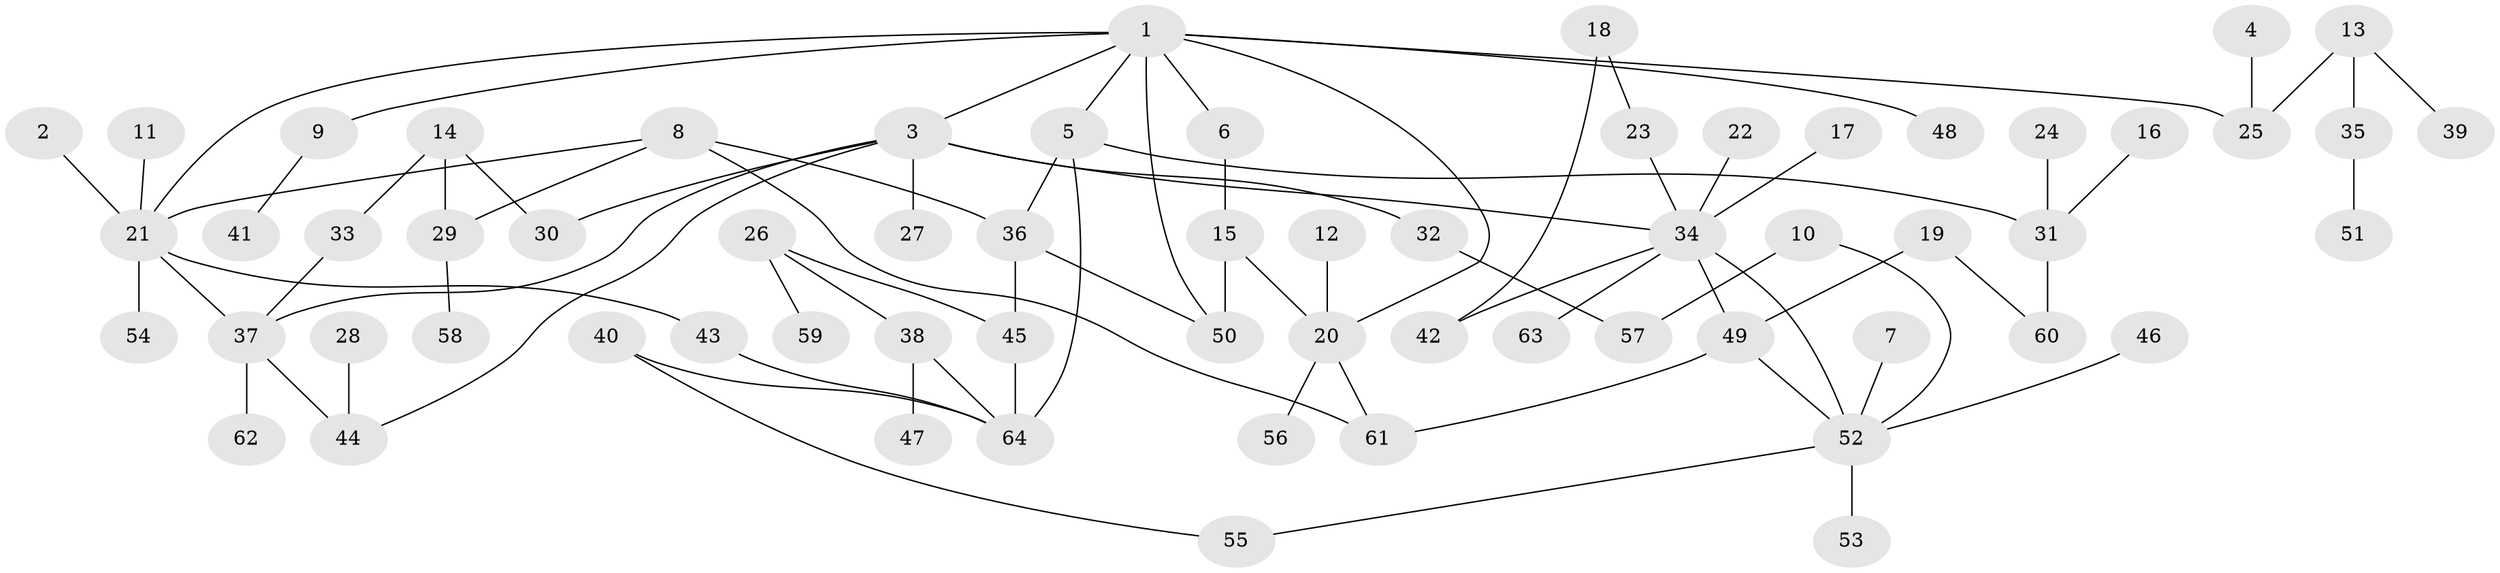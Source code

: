 // original degree distribution, {6: 0.015625, 5: 0.0546875, 7: 0.0078125, 3: 0.1953125, 1: 0.3515625, 8: 0.0078125, 2: 0.3046875, 4: 0.0625}
// Generated by graph-tools (version 1.1) at 2025/49/03/09/25 03:49:15]
// undirected, 64 vertices, 81 edges
graph export_dot {
graph [start="1"]
  node [color=gray90,style=filled];
  1;
  2;
  3;
  4;
  5;
  6;
  7;
  8;
  9;
  10;
  11;
  12;
  13;
  14;
  15;
  16;
  17;
  18;
  19;
  20;
  21;
  22;
  23;
  24;
  25;
  26;
  27;
  28;
  29;
  30;
  31;
  32;
  33;
  34;
  35;
  36;
  37;
  38;
  39;
  40;
  41;
  42;
  43;
  44;
  45;
  46;
  47;
  48;
  49;
  50;
  51;
  52;
  53;
  54;
  55;
  56;
  57;
  58;
  59;
  60;
  61;
  62;
  63;
  64;
  1 -- 3 [weight=1.0];
  1 -- 5 [weight=1.0];
  1 -- 6 [weight=1.0];
  1 -- 9 [weight=1.0];
  1 -- 20 [weight=1.0];
  1 -- 21 [weight=1.0];
  1 -- 25 [weight=1.0];
  1 -- 48 [weight=1.0];
  1 -- 50 [weight=1.0];
  2 -- 21 [weight=1.0];
  3 -- 27 [weight=1.0];
  3 -- 30 [weight=1.0];
  3 -- 32 [weight=1.0];
  3 -- 34 [weight=1.0];
  3 -- 37 [weight=1.0];
  3 -- 44 [weight=1.0];
  4 -- 25 [weight=1.0];
  5 -- 31 [weight=1.0];
  5 -- 36 [weight=1.0];
  5 -- 64 [weight=2.0];
  6 -- 15 [weight=1.0];
  7 -- 52 [weight=1.0];
  8 -- 21 [weight=1.0];
  8 -- 29 [weight=1.0];
  8 -- 36 [weight=1.0];
  8 -- 61 [weight=1.0];
  9 -- 41 [weight=1.0];
  10 -- 52 [weight=1.0];
  10 -- 57 [weight=1.0];
  11 -- 21 [weight=1.0];
  12 -- 20 [weight=1.0];
  13 -- 25 [weight=1.0];
  13 -- 35 [weight=1.0];
  13 -- 39 [weight=1.0];
  14 -- 29 [weight=1.0];
  14 -- 30 [weight=1.0];
  14 -- 33 [weight=1.0];
  15 -- 20 [weight=1.0];
  15 -- 50 [weight=1.0];
  16 -- 31 [weight=1.0];
  17 -- 34 [weight=1.0];
  18 -- 23 [weight=1.0];
  18 -- 42 [weight=1.0];
  19 -- 49 [weight=1.0];
  19 -- 60 [weight=1.0];
  20 -- 56 [weight=1.0];
  20 -- 61 [weight=1.0];
  21 -- 37 [weight=1.0];
  21 -- 43 [weight=1.0];
  21 -- 54 [weight=1.0];
  22 -- 34 [weight=1.0];
  23 -- 34 [weight=1.0];
  24 -- 31 [weight=1.0];
  26 -- 38 [weight=1.0];
  26 -- 45 [weight=1.0];
  26 -- 59 [weight=1.0];
  28 -- 44 [weight=1.0];
  29 -- 58 [weight=1.0];
  31 -- 60 [weight=1.0];
  32 -- 57 [weight=1.0];
  33 -- 37 [weight=1.0];
  34 -- 42 [weight=1.0];
  34 -- 49 [weight=1.0];
  34 -- 52 [weight=1.0];
  34 -- 63 [weight=1.0];
  35 -- 51 [weight=1.0];
  36 -- 45 [weight=1.0];
  36 -- 50 [weight=1.0];
  37 -- 44 [weight=1.0];
  37 -- 62 [weight=1.0];
  38 -- 47 [weight=1.0];
  38 -- 64 [weight=1.0];
  40 -- 55 [weight=1.0];
  40 -- 64 [weight=1.0];
  43 -- 64 [weight=1.0];
  45 -- 64 [weight=1.0];
  46 -- 52 [weight=1.0];
  49 -- 52 [weight=1.0];
  49 -- 61 [weight=1.0];
  52 -- 53 [weight=1.0];
  52 -- 55 [weight=1.0];
}
